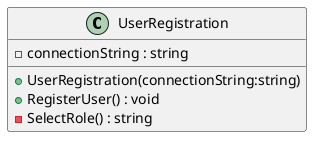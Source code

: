 @startuml
class UserRegistration {
    - connectionString : string
    + UserRegistration(connectionString:string)
    + RegisterUser() : void
    - SelectRole() : string
}
@enduml
